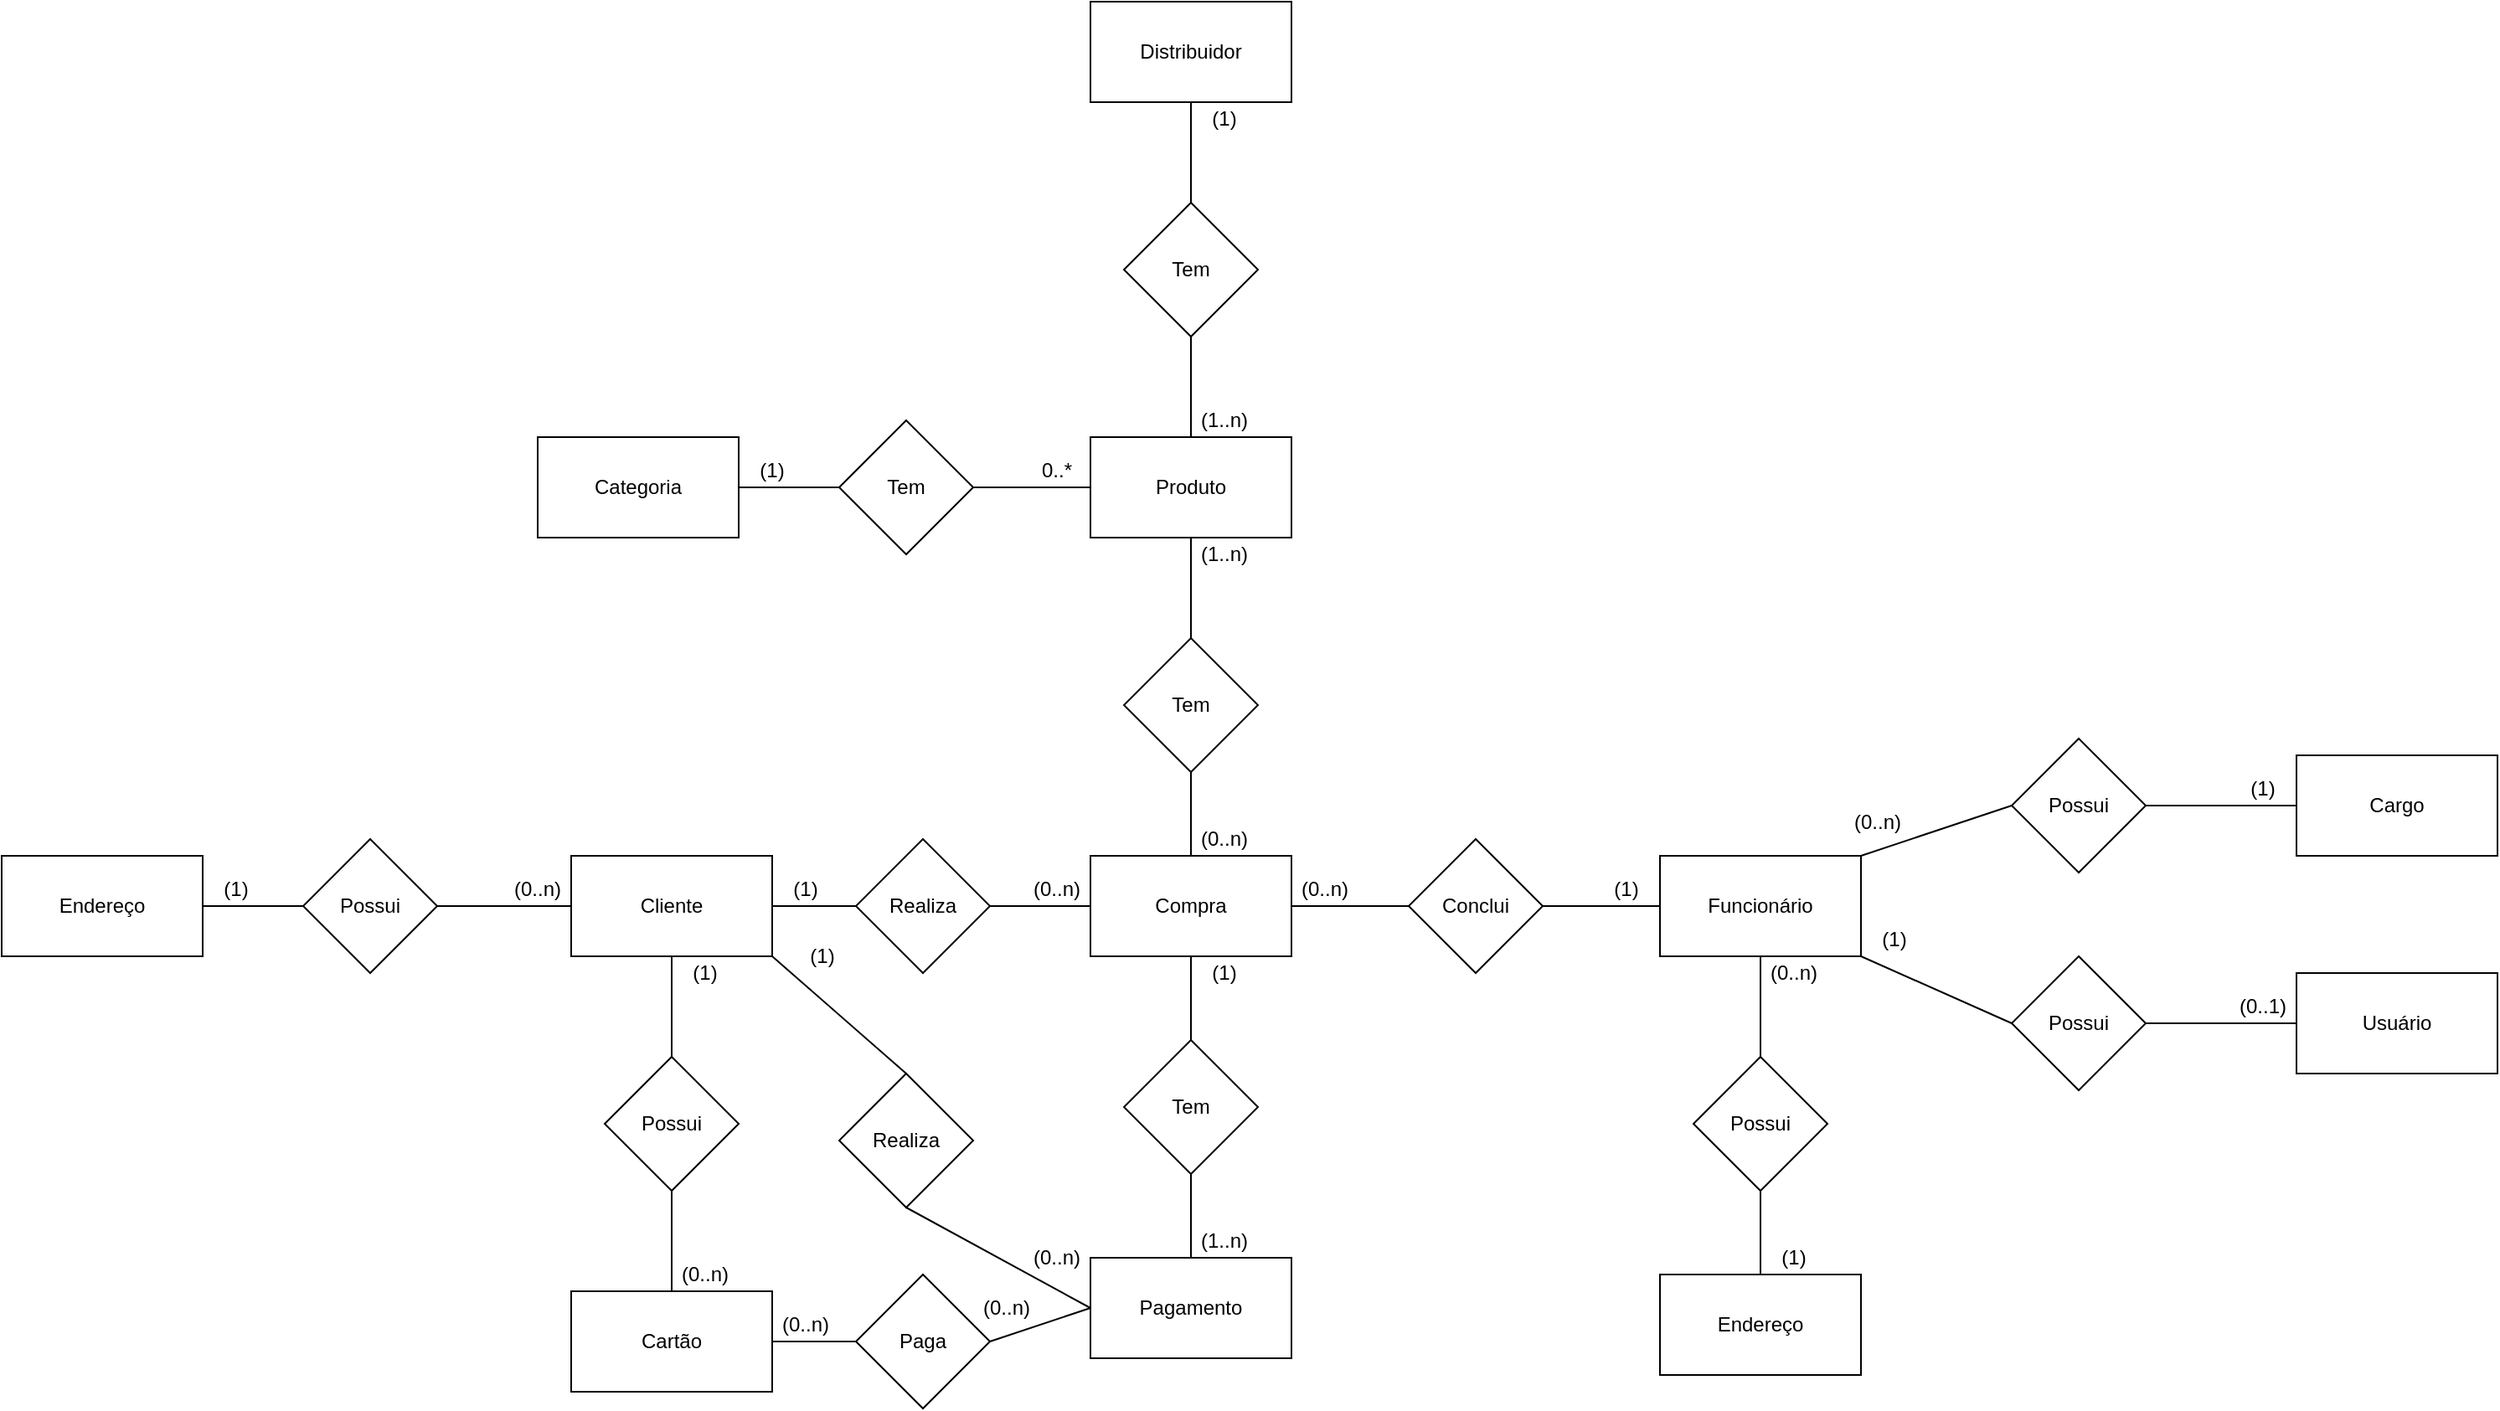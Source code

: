 <mxfile version="13.6.5" type="github">
  <diagram id="R2lEEEUBdFMjLlhIrx00" name="Page-1">
    <mxGraphModel dx="1632" dy="1837" grid="1" gridSize="10" guides="1" tooltips="1" connect="1" arrows="1" fold="1" page="1" pageScale="1" pageWidth="850" pageHeight="1400" math="0" shadow="0" extFonts="Permanent Marker^https://fonts.googleapis.com/css?family=Permanent+Marker">
      <root>
        <mxCell id="0" />
        <mxCell id="1" parent="0" />
        <mxCell id="GaUVrfQEwD2dU-qUHx9c-1" value="Cliente" style="rounded=0;whiteSpace=wrap;html=1;" parent="1" vertex="1">
          <mxGeometry x="30" y="300" width="120" height="60" as="geometry" />
        </mxCell>
        <mxCell id="GaUVrfQEwD2dU-qUHx9c-2" value="Funcionário" style="rounded=0;whiteSpace=wrap;html=1;" parent="1" vertex="1">
          <mxGeometry x="680" y="300" width="120" height="60" as="geometry" />
        </mxCell>
        <mxCell id="GaUVrfQEwD2dU-qUHx9c-3" value="Produto" style="rounded=0;whiteSpace=wrap;html=1;" parent="1" vertex="1">
          <mxGeometry x="340" y="50" width="120" height="60" as="geometry" />
        </mxCell>
        <mxCell id="GaUVrfQEwD2dU-qUHx9c-6" value="Compra" style="rounded=0;whiteSpace=wrap;html=1;" parent="1" vertex="1">
          <mxGeometry x="340" y="300" width="120" height="60" as="geometry" />
        </mxCell>
        <mxCell id="GaUVrfQEwD2dU-qUHx9c-8" value="Pagamento" style="rounded=0;whiteSpace=wrap;html=1;" parent="1" vertex="1">
          <mxGeometry x="340" y="540" width="120" height="60" as="geometry" />
        </mxCell>
        <mxCell id="GaUVrfQEwD2dU-qUHx9c-9" value="Endereço" style="rounded=0;whiteSpace=wrap;html=1;" parent="1" vertex="1">
          <mxGeometry x="-310" y="300" width="120" height="60" as="geometry" />
        </mxCell>
        <mxCell id="GaUVrfQEwD2dU-qUHx9c-10" value="Cargo" style="rounded=0;whiteSpace=wrap;html=1;" parent="1" vertex="1">
          <mxGeometry x="1060" y="240" width="120" height="60" as="geometry" />
        </mxCell>
        <mxCell id="GaUVrfQEwD2dU-qUHx9c-11" value="Usuário" style="rounded=0;whiteSpace=wrap;html=1;" parent="1" vertex="1">
          <mxGeometry x="1060" y="370" width="120" height="60" as="geometry" />
        </mxCell>
        <mxCell id="GaUVrfQEwD2dU-qUHx9c-12" value="Realiza" style="rhombus;whiteSpace=wrap;html=1;" parent="1" vertex="1">
          <mxGeometry x="200" y="290" width="80" height="80" as="geometry" />
        </mxCell>
        <mxCell id="GaUVrfQEwD2dU-qUHx9c-14" value="" style="endArrow=none;html=1;exitX=1;exitY=0.5;exitDx=0;exitDy=0;entryX=0;entryY=0.5;entryDx=0;entryDy=0;" parent="1" source="GaUVrfQEwD2dU-qUHx9c-1" target="GaUVrfQEwD2dU-qUHx9c-12" edge="1">
          <mxGeometry width="50" height="50" relative="1" as="geometry">
            <mxPoint x="380" y="430" as="sourcePoint" />
            <mxPoint x="430" y="380" as="targetPoint" />
          </mxGeometry>
        </mxCell>
        <mxCell id="GaUVrfQEwD2dU-qUHx9c-15" value="" style="endArrow=none;html=1;exitX=1;exitY=0.5;exitDx=0;exitDy=0;entryX=0;entryY=0.5;entryDx=0;entryDy=0;" parent="1" source="GaUVrfQEwD2dU-qUHx9c-12" target="GaUVrfQEwD2dU-qUHx9c-6" edge="1">
          <mxGeometry width="50" height="50" relative="1" as="geometry">
            <mxPoint x="380" y="430" as="sourcePoint" />
            <mxPoint x="430" y="380" as="targetPoint" />
          </mxGeometry>
        </mxCell>
        <mxCell id="GaUVrfQEwD2dU-qUHx9c-20" value="(0..n)" style="text;html=1;strokeColor=none;fillColor=none;align=center;verticalAlign=middle;whiteSpace=wrap;rounded=0;" parent="1" vertex="1">
          <mxGeometry x="300" y="310" width="40" height="20" as="geometry" />
        </mxCell>
        <mxCell id="GaUVrfQEwD2dU-qUHx9c-21" value="(1)" style="text;html=1;strokeColor=none;fillColor=none;align=center;verticalAlign=middle;whiteSpace=wrap;rounded=0;" parent="1" vertex="1">
          <mxGeometry x="150" y="310" width="40" height="20" as="geometry" />
        </mxCell>
        <mxCell id="GaUVrfQEwD2dU-qUHx9c-22" value="Tem" style="rhombus;whiteSpace=wrap;html=1;" parent="1" vertex="1">
          <mxGeometry x="360" y="170" width="80" height="80" as="geometry" />
        </mxCell>
        <mxCell id="GaUVrfQEwD2dU-qUHx9c-23" value="" style="endArrow=none;html=1;exitX=0.5;exitY=0;exitDx=0;exitDy=0;entryX=0.5;entryY=1;entryDx=0;entryDy=0;" parent="1" source="GaUVrfQEwD2dU-qUHx9c-6" target="GaUVrfQEwD2dU-qUHx9c-22" edge="1">
          <mxGeometry width="50" height="50" relative="1" as="geometry">
            <mxPoint x="380" y="230" as="sourcePoint" />
            <mxPoint x="430" y="180" as="targetPoint" />
          </mxGeometry>
        </mxCell>
        <mxCell id="GaUVrfQEwD2dU-qUHx9c-24" value="" style="endArrow=none;html=1;entryX=0.5;entryY=1;entryDx=0;entryDy=0;exitX=0.5;exitY=0;exitDx=0;exitDy=0;" parent="1" source="GaUVrfQEwD2dU-qUHx9c-22" target="GaUVrfQEwD2dU-qUHx9c-3" edge="1">
          <mxGeometry width="50" height="50" relative="1" as="geometry">
            <mxPoint x="380" y="230" as="sourcePoint" />
            <mxPoint x="430" y="180" as="targetPoint" />
          </mxGeometry>
        </mxCell>
        <mxCell id="GaUVrfQEwD2dU-qUHx9c-25" value="(0..n)" style="text;html=1;strokeColor=none;fillColor=none;align=center;verticalAlign=middle;whiteSpace=wrap;rounded=0;" parent="1" vertex="1">
          <mxGeometry x="400" y="280" width="40" height="20" as="geometry" />
        </mxCell>
        <mxCell id="GaUVrfQEwD2dU-qUHx9c-26" value="(1..n)" style="text;html=1;strokeColor=none;fillColor=none;align=center;verticalAlign=middle;whiteSpace=wrap;rounded=0;" parent="1" vertex="1">
          <mxGeometry x="400" y="110" width="40" height="20" as="geometry" />
        </mxCell>
        <mxCell id="GaUVrfQEwD2dU-qUHx9c-37" value="Conclui" style="rhombus;whiteSpace=wrap;html=1;" parent="1" vertex="1">
          <mxGeometry x="530" y="290" width="80" height="80" as="geometry" />
        </mxCell>
        <mxCell id="GaUVrfQEwD2dU-qUHx9c-38" value="" style="endArrow=none;html=1;entryX=0;entryY=0.5;entryDx=0;entryDy=0;" parent="1" target="GaUVrfQEwD2dU-qUHx9c-37" edge="1">
          <mxGeometry width="50" height="50" relative="1" as="geometry">
            <mxPoint x="460" y="330" as="sourcePoint" />
            <mxPoint x="430" y="280" as="targetPoint" />
          </mxGeometry>
        </mxCell>
        <mxCell id="GaUVrfQEwD2dU-qUHx9c-39" value="" style="endArrow=none;html=1;entryX=0;entryY=0.5;entryDx=0;entryDy=0;" parent="1" target="GaUVrfQEwD2dU-qUHx9c-2" edge="1">
          <mxGeometry width="50" height="50" relative="1" as="geometry">
            <mxPoint x="610" y="330" as="sourcePoint" />
            <mxPoint x="430" y="280" as="targetPoint" />
          </mxGeometry>
        </mxCell>
        <mxCell id="GaUVrfQEwD2dU-qUHx9c-40" value="(1)" style="text;html=1;strokeColor=none;fillColor=none;align=center;verticalAlign=middle;whiteSpace=wrap;rounded=0;" parent="1" vertex="1">
          <mxGeometry x="640" y="310" width="40" height="20" as="geometry" />
        </mxCell>
        <mxCell id="GaUVrfQEwD2dU-qUHx9c-41" value="(0..n)" style="text;html=1;strokeColor=none;fillColor=none;align=center;verticalAlign=middle;whiteSpace=wrap;rounded=0;" parent="1" vertex="1">
          <mxGeometry x="460" y="310" width="40" height="20" as="geometry" />
        </mxCell>
        <mxCell id="GaUVrfQEwD2dU-qUHx9c-42" value="Tem" style="rhombus;whiteSpace=wrap;html=1;" parent="1" vertex="1">
          <mxGeometry x="360" y="410" width="80" height="80" as="geometry" />
        </mxCell>
        <mxCell id="GaUVrfQEwD2dU-qUHx9c-43" value="" style="endArrow=none;html=1;entryX=0.5;entryY=1;entryDx=0;entryDy=0;exitX=0.5;exitY=0;exitDx=0;exitDy=0;" parent="1" source="GaUVrfQEwD2dU-qUHx9c-8" target="GaUVrfQEwD2dU-qUHx9c-42" edge="1">
          <mxGeometry width="50" height="50" relative="1" as="geometry">
            <mxPoint x="380" y="530" as="sourcePoint" />
            <mxPoint x="430" y="480" as="targetPoint" />
          </mxGeometry>
        </mxCell>
        <mxCell id="GaUVrfQEwD2dU-qUHx9c-44" value="" style="endArrow=none;html=1;entryX=0.5;entryY=1;entryDx=0;entryDy=0;exitX=0.5;exitY=0;exitDx=0;exitDy=0;" parent="1" source="GaUVrfQEwD2dU-qUHx9c-42" target="GaUVrfQEwD2dU-qUHx9c-6" edge="1">
          <mxGeometry width="50" height="50" relative="1" as="geometry">
            <mxPoint x="380" y="530" as="sourcePoint" />
            <mxPoint x="430" y="480" as="targetPoint" />
          </mxGeometry>
        </mxCell>
        <mxCell id="GaUVrfQEwD2dU-qUHx9c-45" value="Realiza" style="rhombus;whiteSpace=wrap;html=1;" parent="1" vertex="1">
          <mxGeometry x="190" y="430" width="80" height="80" as="geometry" />
        </mxCell>
        <mxCell id="GaUVrfQEwD2dU-qUHx9c-48" value="" style="endArrow=none;html=1;exitX=1;exitY=1;exitDx=0;exitDy=0;entryX=0.5;entryY=0;entryDx=0;entryDy=0;" parent="1" source="GaUVrfQEwD2dU-qUHx9c-1" target="GaUVrfQEwD2dU-qUHx9c-45" edge="1">
          <mxGeometry width="50" height="50" relative="1" as="geometry">
            <mxPoint x="380" y="530" as="sourcePoint" />
            <mxPoint x="430" y="480" as="targetPoint" />
          </mxGeometry>
        </mxCell>
        <mxCell id="GaUVrfQEwD2dU-qUHx9c-49" value="" style="endArrow=none;html=1;exitX=0.5;exitY=1;exitDx=0;exitDy=0;entryX=0;entryY=0.5;entryDx=0;entryDy=0;" parent="1" source="GaUVrfQEwD2dU-qUHx9c-45" target="GaUVrfQEwD2dU-qUHx9c-8" edge="1">
          <mxGeometry width="50" height="50" relative="1" as="geometry">
            <mxPoint x="380" y="530" as="sourcePoint" />
            <mxPoint x="430" y="480" as="targetPoint" />
          </mxGeometry>
        </mxCell>
        <mxCell id="GaUVrfQEwD2dU-qUHx9c-50" value="(1..n)" style="text;html=1;strokeColor=none;fillColor=none;align=center;verticalAlign=middle;whiteSpace=wrap;rounded=0;" parent="1" vertex="1">
          <mxGeometry x="400" y="520" width="40" height="20" as="geometry" />
        </mxCell>
        <mxCell id="GaUVrfQEwD2dU-qUHx9c-51" value="(1)" style="text;html=1;strokeColor=none;fillColor=none;align=center;verticalAlign=middle;whiteSpace=wrap;rounded=0;" parent="1" vertex="1">
          <mxGeometry x="400" y="360" width="40" height="20" as="geometry" />
        </mxCell>
        <mxCell id="GaUVrfQEwD2dU-qUHx9c-52" value="(0..n)" style="text;html=1;strokeColor=none;fillColor=none;align=center;verticalAlign=middle;whiteSpace=wrap;rounded=0;" parent="1" vertex="1">
          <mxGeometry x="300" y="530" width="40" height="20" as="geometry" />
        </mxCell>
        <mxCell id="GaUVrfQEwD2dU-qUHx9c-53" value="(1)" style="text;html=1;strokeColor=none;fillColor=none;align=center;verticalAlign=middle;whiteSpace=wrap;rounded=0;" parent="1" vertex="1">
          <mxGeometry x="160" y="350" width="40" height="20" as="geometry" />
        </mxCell>
        <mxCell id="GaUVrfQEwD2dU-qUHx9c-62" value="Endereço" style="rounded=0;whiteSpace=wrap;html=1;" parent="1" vertex="1">
          <mxGeometry x="680" y="550" width="120" height="60" as="geometry" />
        </mxCell>
        <mxCell id="GaUVrfQEwD2dU-qUHx9c-65" value="Possui" style="rhombus;whiteSpace=wrap;html=1;" parent="1" vertex="1">
          <mxGeometry x="700" y="420" width="80" height="80" as="geometry" />
        </mxCell>
        <mxCell id="GaUVrfQEwD2dU-qUHx9c-66" value="" style="endArrow=none;html=1;entryX=0.5;entryY=1;entryDx=0;entryDy=0;exitX=0.5;exitY=0;exitDx=0;exitDy=0;" parent="1" source="GaUVrfQEwD2dU-qUHx9c-65" target="GaUVrfQEwD2dU-qUHx9c-2" edge="1">
          <mxGeometry width="50" height="50" relative="1" as="geometry">
            <mxPoint x="400" y="490" as="sourcePoint" />
            <mxPoint x="450" y="440" as="targetPoint" />
          </mxGeometry>
        </mxCell>
        <mxCell id="GaUVrfQEwD2dU-qUHx9c-67" value="" style="endArrow=none;html=1;entryX=0.5;entryY=1;entryDx=0;entryDy=0;exitX=0.5;exitY=0;exitDx=0;exitDy=0;" parent="1" source="GaUVrfQEwD2dU-qUHx9c-62" target="GaUVrfQEwD2dU-qUHx9c-65" edge="1">
          <mxGeometry width="50" height="50" relative="1" as="geometry">
            <mxPoint x="400" y="490" as="sourcePoint" />
            <mxPoint x="450" y="440" as="targetPoint" />
          </mxGeometry>
        </mxCell>
        <mxCell id="GaUVrfQEwD2dU-qUHx9c-68" value="(0..n)" style="text;html=1;strokeColor=none;fillColor=none;align=center;verticalAlign=middle;whiteSpace=wrap;rounded=0;" parent="1" vertex="1">
          <mxGeometry x="740" y="360" width="40" height="20" as="geometry" />
        </mxCell>
        <mxCell id="GaUVrfQEwD2dU-qUHx9c-69" value="(1)" style="text;html=1;strokeColor=none;fillColor=none;align=center;verticalAlign=middle;whiteSpace=wrap;rounded=0;" parent="1" vertex="1">
          <mxGeometry x="740" y="530" width="40" height="20" as="geometry" />
        </mxCell>
        <mxCell id="GaUVrfQEwD2dU-qUHx9c-70" value="Possui" style="rhombus;whiteSpace=wrap;html=1;" parent="1" vertex="1">
          <mxGeometry x="-130" y="290" width="80" height="80" as="geometry" />
        </mxCell>
        <mxCell id="GaUVrfQEwD2dU-qUHx9c-73" value="(0..n)" style="text;html=1;strokeColor=none;fillColor=none;align=center;verticalAlign=middle;whiteSpace=wrap;rounded=0;" parent="1" vertex="1">
          <mxGeometry x="-10" y="310" width="40" height="20" as="geometry" />
        </mxCell>
        <mxCell id="GaUVrfQEwD2dU-qUHx9c-74" value="(1)" style="text;html=1;strokeColor=none;fillColor=none;align=center;verticalAlign=middle;whiteSpace=wrap;rounded=0;" parent="1" vertex="1">
          <mxGeometry x="-190" y="310" width="40" height="20" as="geometry" />
        </mxCell>
        <mxCell id="GaUVrfQEwD2dU-qUHx9c-75" value="Possui" style="rhombus;whiteSpace=wrap;html=1;" parent="1" vertex="1">
          <mxGeometry x="890" y="360" width="80" height="80" as="geometry" />
        </mxCell>
        <mxCell id="GaUVrfQEwD2dU-qUHx9c-76" value="Possui" style="rhombus;whiteSpace=wrap;html=1;" parent="1" vertex="1">
          <mxGeometry x="890" y="230" width="80" height="80" as="geometry" />
        </mxCell>
        <mxCell id="GaUVrfQEwD2dU-qUHx9c-77" value="" style="endArrow=none;html=1;entryX=0;entryY=0.5;entryDx=0;entryDy=0;exitX=1;exitY=0;exitDx=0;exitDy=0;" parent="1" source="GaUVrfQEwD2dU-qUHx9c-2" target="GaUVrfQEwD2dU-qUHx9c-76" edge="1">
          <mxGeometry width="50" height="50" relative="1" as="geometry">
            <mxPoint x="710" y="390" as="sourcePoint" />
            <mxPoint x="760" y="340" as="targetPoint" />
          </mxGeometry>
        </mxCell>
        <mxCell id="GaUVrfQEwD2dU-qUHx9c-78" value="" style="endArrow=none;html=1;entryX=0;entryY=0.5;entryDx=0;entryDy=0;exitX=1;exitY=1;exitDx=0;exitDy=0;" parent="1" source="GaUVrfQEwD2dU-qUHx9c-2" target="GaUVrfQEwD2dU-qUHx9c-75" edge="1">
          <mxGeometry width="50" height="50" relative="1" as="geometry">
            <mxPoint x="710" y="390" as="sourcePoint" />
            <mxPoint x="760" y="340" as="targetPoint" />
          </mxGeometry>
        </mxCell>
        <mxCell id="GaUVrfQEwD2dU-qUHx9c-79" value="" style="endArrow=none;html=1;entryX=0;entryY=0.5;entryDx=0;entryDy=0;exitX=1;exitY=0.5;exitDx=0;exitDy=0;" parent="1" source="GaUVrfQEwD2dU-qUHx9c-76" target="GaUVrfQEwD2dU-qUHx9c-10" edge="1">
          <mxGeometry width="50" height="50" relative="1" as="geometry">
            <mxPoint x="710" y="390" as="sourcePoint" />
            <mxPoint x="760" y="340" as="targetPoint" />
          </mxGeometry>
        </mxCell>
        <mxCell id="GaUVrfQEwD2dU-qUHx9c-80" value="" style="endArrow=none;html=1;entryX=0;entryY=0.5;entryDx=0;entryDy=0;" parent="1" target="GaUVrfQEwD2dU-qUHx9c-11" edge="1">
          <mxGeometry width="50" height="50" relative="1" as="geometry">
            <mxPoint x="970" y="400" as="sourcePoint" />
            <mxPoint x="760" y="340" as="targetPoint" />
          </mxGeometry>
        </mxCell>
        <mxCell id="GaUVrfQEwD2dU-qUHx9c-81" value="(0..n)" style="text;html=1;strokeColor=none;fillColor=none;align=center;verticalAlign=middle;whiteSpace=wrap;rounded=0;" parent="1" vertex="1">
          <mxGeometry x="790" y="270" width="40" height="20" as="geometry" />
        </mxCell>
        <mxCell id="GaUVrfQEwD2dU-qUHx9c-82" value="(1)" style="text;html=1;strokeColor=none;fillColor=none;align=center;verticalAlign=middle;whiteSpace=wrap;rounded=0;" parent="1" vertex="1">
          <mxGeometry x="800" y="340" width="40" height="20" as="geometry" />
        </mxCell>
        <mxCell id="GaUVrfQEwD2dU-qUHx9c-83" value="(1)" style="text;html=1;strokeColor=none;fillColor=none;align=center;verticalAlign=middle;whiteSpace=wrap;rounded=0;" parent="1" vertex="1">
          <mxGeometry x="1020" y="250" width="40" height="20" as="geometry" />
        </mxCell>
        <mxCell id="GaUVrfQEwD2dU-qUHx9c-84" value="(0..1)" style="text;html=1;strokeColor=none;fillColor=none;align=center;verticalAlign=middle;whiteSpace=wrap;rounded=0;" parent="1" vertex="1">
          <mxGeometry x="1020" y="380" width="40" height="20" as="geometry" />
        </mxCell>
        <mxCell id="f3nQtpymwEFHQnczhnL8-1" value="" style="endArrow=none;html=1;exitX=1;exitY=0.5;exitDx=0;exitDy=0;entryX=0;entryY=0.5;entryDx=0;entryDy=0;" parent="1" source="GaUVrfQEwD2dU-qUHx9c-9" target="GaUVrfQEwD2dU-qUHx9c-70" edge="1">
          <mxGeometry width="50" height="50" relative="1" as="geometry">
            <mxPoint x="90" y="450" as="sourcePoint" />
            <mxPoint x="140" y="400" as="targetPoint" />
          </mxGeometry>
        </mxCell>
        <mxCell id="f3nQtpymwEFHQnczhnL8-2" value="" style="endArrow=none;html=1;exitX=1;exitY=0.5;exitDx=0;exitDy=0;entryX=0;entryY=0.5;entryDx=0;entryDy=0;" parent="1" source="GaUVrfQEwD2dU-qUHx9c-70" target="GaUVrfQEwD2dU-qUHx9c-1" edge="1">
          <mxGeometry width="50" height="50" relative="1" as="geometry">
            <mxPoint x="90" y="450" as="sourcePoint" />
            <mxPoint x="140" y="400" as="targetPoint" />
          </mxGeometry>
        </mxCell>
        <mxCell id="f3nQtpymwEFHQnczhnL8-4" value="Cartão" style="rounded=0;whiteSpace=wrap;html=1;" parent="1" vertex="1">
          <mxGeometry x="30" y="560" width="120" height="60" as="geometry" />
        </mxCell>
        <mxCell id="f3nQtpymwEFHQnczhnL8-5" value="Possui" style="rhombus;whiteSpace=wrap;html=1;" parent="1" vertex="1">
          <mxGeometry x="50" y="420" width="80" height="80" as="geometry" />
        </mxCell>
        <mxCell id="f3nQtpymwEFHQnczhnL8-6" value="" style="endArrow=none;html=1;entryX=0.5;entryY=1;entryDx=0;entryDy=0;exitX=0.5;exitY=0;exitDx=0;exitDy=0;" parent="1" source="f3nQtpymwEFHQnczhnL8-5" target="GaUVrfQEwD2dU-qUHx9c-1" edge="1">
          <mxGeometry width="50" height="50" relative="1" as="geometry">
            <mxPoint x="40" y="450" as="sourcePoint" />
            <mxPoint x="90" y="400" as="targetPoint" />
          </mxGeometry>
        </mxCell>
        <mxCell id="f3nQtpymwEFHQnczhnL8-7" value="" style="endArrow=none;html=1;exitX=0.5;exitY=0;exitDx=0;exitDy=0;" parent="1" source="f3nQtpymwEFHQnczhnL8-4" edge="1">
          <mxGeometry width="50" height="50" relative="1" as="geometry">
            <mxPoint x="40" y="450" as="sourcePoint" />
            <mxPoint x="90" y="500" as="targetPoint" />
          </mxGeometry>
        </mxCell>
        <mxCell id="f3nQtpymwEFHQnczhnL8-10" value="(1)" style="text;html=1;strokeColor=none;fillColor=none;align=center;verticalAlign=middle;whiteSpace=wrap;rounded=0;" parent="1" vertex="1">
          <mxGeometry x="90" y="360" width="40" height="20" as="geometry" />
        </mxCell>
        <mxCell id="f3nQtpymwEFHQnczhnL8-11" value="(0..n)" style="text;html=1;strokeColor=none;fillColor=none;align=center;verticalAlign=middle;whiteSpace=wrap;rounded=0;" parent="1" vertex="1">
          <mxGeometry x="90" y="540" width="40" height="20" as="geometry" />
        </mxCell>
        <mxCell id="f3nQtpymwEFHQnczhnL8-12" value="Paga" style="rhombus;whiteSpace=wrap;html=1;" parent="1" vertex="1">
          <mxGeometry x="200" y="550" width="80" height="80" as="geometry" />
        </mxCell>
        <mxCell id="f3nQtpymwEFHQnczhnL8-13" value="" style="endArrow=none;html=1;entryX=0;entryY=0.5;entryDx=0;entryDy=0;exitX=1;exitY=0.5;exitDx=0;exitDy=0;" parent="1" source="f3nQtpymwEFHQnczhnL8-4" target="f3nQtpymwEFHQnczhnL8-12" edge="1">
          <mxGeometry width="50" height="50" relative="1" as="geometry">
            <mxPoint x="100" y="550" as="sourcePoint" />
            <mxPoint x="150" y="500" as="targetPoint" />
          </mxGeometry>
        </mxCell>
        <mxCell id="f3nQtpymwEFHQnczhnL8-14" value="" style="endArrow=none;html=1;entryX=0;entryY=0.5;entryDx=0;entryDy=0;exitX=1;exitY=0.5;exitDx=0;exitDy=0;" parent="1" source="f3nQtpymwEFHQnczhnL8-12" target="GaUVrfQEwD2dU-qUHx9c-8" edge="1">
          <mxGeometry width="50" height="50" relative="1" as="geometry">
            <mxPoint x="100" y="550" as="sourcePoint" />
            <mxPoint x="150" y="500" as="targetPoint" />
          </mxGeometry>
        </mxCell>
        <mxCell id="f3nQtpymwEFHQnczhnL8-15" value="(0..n)" style="text;html=1;strokeColor=none;fillColor=none;align=center;verticalAlign=middle;whiteSpace=wrap;rounded=0;" parent="1" vertex="1">
          <mxGeometry x="150" y="570" width="40" height="20" as="geometry" />
        </mxCell>
        <mxCell id="f3nQtpymwEFHQnczhnL8-16" value="(0..n)" style="text;html=1;strokeColor=none;fillColor=none;align=center;verticalAlign=middle;whiteSpace=wrap;rounded=0;" parent="1" vertex="1">
          <mxGeometry x="270" y="560" width="40" height="20" as="geometry" />
        </mxCell>
        <mxCell id="8OyE3DCsSjhwzFCNShd_-1" value="Tem" style="rhombus;whiteSpace=wrap;html=1;" parent="1" vertex="1">
          <mxGeometry x="360" y="-90" width="80" height="80" as="geometry" />
        </mxCell>
        <mxCell id="8OyE3DCsSjhwzFCNShd_-2" value="Distribuidor" style="rounded=0;whiteSpace=wrap;html=1;" parent="1" vertex="1">
          <mxGeometry x="340" y="-210" width="120" height="60" as="geometry" />
        </mxCell>
        <mxCell id="8OyE3DCsSjhwzFCNShd_-3" value="" style="endArrow=none;html=1;exitX=0.5;exitY=0;exitDx=0;exitDy=0;entryX=0.5;entryY=1;entryDx=0;entryDy=0;" parent="1" source="8OyE3DCsSjhwzFCNShd_-1" target="8OyE3DCsSjhwzFCNShd_-2" edge="1">
          <mxGeometry width="50" height="50" relative="1" as="geometry">
            <mxPoint x="420" y="-70" as="sourcePoint" />
            <mxPoint x="470" y="-120" as="targetPoint" />
          </mxGeometry>
        </mxCell>
        <mxCell id="8OyE3DCsSjhwzFCNShd_-4" value="" style="endArrow=none;html=1;exitX=0.5;exitY=0;exitDx=0;exitDy=0;entryX=0.5;entryY=1;entryDx=0;entryDy=0;" parent="1" source="GaUVrfQEwD2dU-qUHx9c-3" target="8OyE3DCsSjhwzFCNShd_-1" edge="1">
          <mxGeometry width="50" height="50" relative="1" as="geometry">
            <mxPoint x="420" y="-70" as="sourcePoint" />
            <mxPoint x="470" y="-120" as="targetPoint" />
          </mxGeometry>
        </mxCell>
        <mxCell id="8OyE3DCsSjhwzFCNShd_-5" value="(1)" style="text;html=1;strokeColor=none;fillColor=none;align=center;verticalAlign=middle;whiteSpace=wrap;rounded=0;" parent="1" vertex="1">
          <mxGeometry x="400" y="-150" width="40" height="20" as="geometry" />
        </mxCell>
        <mxCell id="8OyE3DCsSjhwzFCNShd_-6" value="(1..n)" style="text;html=1;strokeColor=none;fillColor=none;align=center;verticalAlign=middle;whiteSpace=wrap;rounded=0;" parent="1" vertex="1">
          <mxGeometry x="400" y="30" width="40" height="20" as="geometry" />
        </mxCell>
        <mxCell id="LGZuw_Ctu2fT7OVQvoMh-1" value="Categoria" style="rounded=0;whiteSpace=wrap;html=1;" vertex="1" parent="1">
          <mxGeometry x="10" y="50" width="120" height="60" as="geometry" />
        </mxCell>
        <mxCell id="LGZuw_Ctu2fT7OVQvoMh-2" value="Tem" style="rhombus;whiteSpace=wrap;html=1;" vertex="1" parent="1">
          <mxGeometry x="190" y="40" width="80" height="80" as="geometry" />
        </mxCell>
        <mxCell id="LGZuw_Ctu2fT7OVQvoMh-3" value="" style="endArrow=none;html=1;entryX=0;entryY=0.5;entryDx=0;entryDy=0;exitX=1;exitY=0.5;exitDx=0;exitDy=0;" edge="1" parent="1" source="LGZuw_Ctu2fT7OVQvoMh-2" target="GaUVrfQEwD2dU-qUHx9c-3">
          <mxGeometry width="50" height="50" relative="1" as="geometry">
            <mxPoint x="280" y="100" as="sourcePoint" />
            <mxPoint x="330" y="50" as="targetPoint" />
          </mxGeometry>
        </mxCell>
        <mxCell id="LGZuw_Ctu2fT7OVQvoMh-4" value="" style="endArrow=none;html=1;exitX=1;exitY=0.5;exitDx=0;exitDy=0;entryX=0;entryY=0.5;entryDx=0;entryDy=0;" edge="1" parent="1" source="LGZuw_Ctu2fT7OVQvoMh-1" target="LGZuw_Ctu2fT7OVQvoMh-2">
          <mxGeometry width="50" height="50" relative="1" as="geometry">
            <mxPoint x="280" y="100" as="sourcePoint" />
            <mxPoint x="330" y="50" as="targetPoint" />
          </mxGeometry>
        </mxCell>
        <mxCell id="LGZuw_Ctu2fT7OVQvoMh-5" value="0..*" style="text;html=1;strokeColor=none;fillColor=none;align=center;verticalAlign=middle;whiteSpace=wrap;rounded=0;" vertex="1" parent="1">
          <mxGeometry x="300" y="60" width="40" height="20" as="geometry" />
        </mxCell>
        <mxCell id="LGZuw_Ctu2fT7OVQvoMh-6" value="(1)" style="text;html=1;strokeColor=none;fillColor=none;align=center;verticalAlign=middle;whiteSpace=wrap;rounded=0;" vertex="1" parent="1">
          <mxGeometry x="130" y="60" width="40" height="20" as="geometry" />
        </mxCell>
      </root>
    </mxGraphModel>
  </diagram>
</mxfile>
